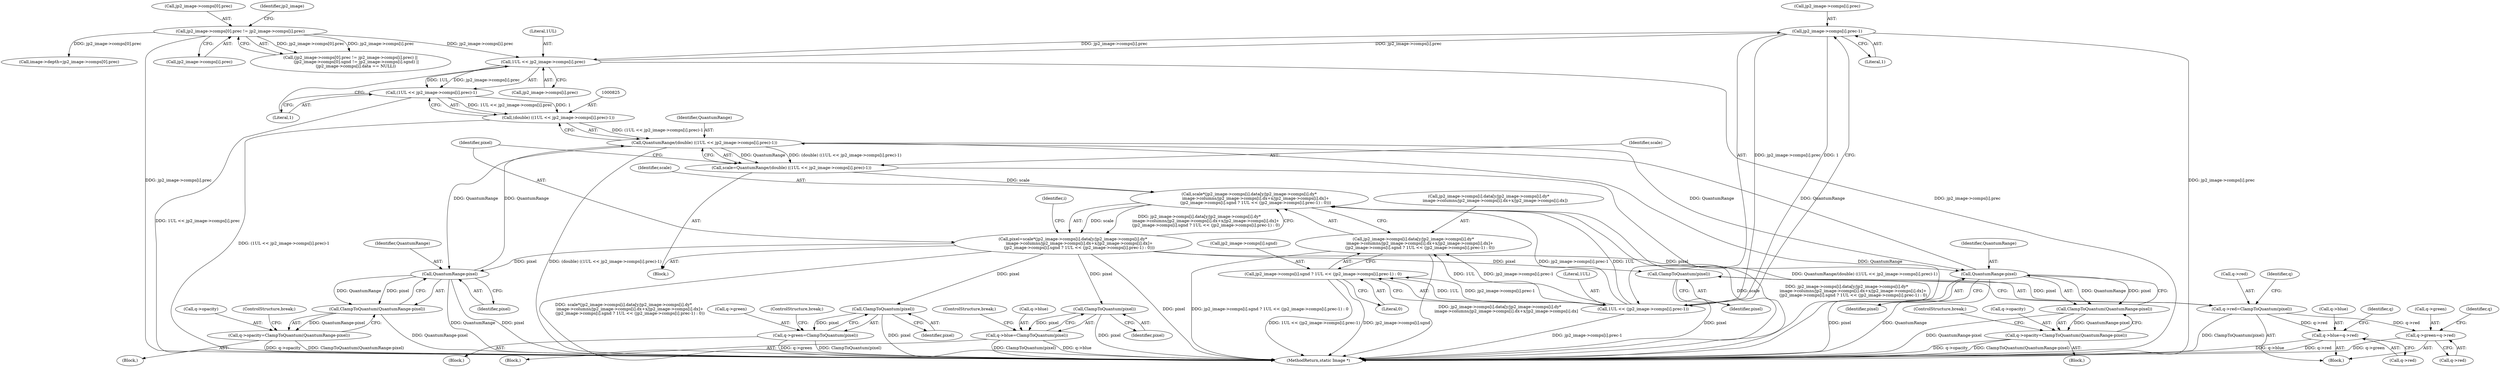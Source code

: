 digraph "0_ImageMagick_b0c5222ce31e8f941fa02ff9c7a040fb2db30dbc@pointer" {
"1000891" [label="(Call,jp2_image->comps[i].prec-1)"];
"1000827" [label="(Call,1UL << jp2_image->comps[i].prec)"];
"1000891" [label="(Call,jp2_image->comps[i].prec-1)"];
"1000556" [label="(Call,jp2_image->comps[0].prec != jp2_image->comps[i].prec)"];
"1000826" [label="(Call,(1UL << jp2_image->comps[i].prec)-1)"];
"1000824" [label="(Call,(double) ((1UL << jp2_image->comps[i].prec)-1))"];
"1000822" [label="(Call,QuantumRange/(double) ((1UL << jp2_image->comps[i].prec)-1))"];
"1000820" [label="(Call,scale=QuantumRange/(double) ((1UL << jp2_image->comps[i].prec)-1))"];
"1000839" [label="(Call,scale*(jp2_image->comps[i].data[y/jp2_image->comps[i].dy*\n          image->columns/jp2_image->comps[i].dx+x/jp2_image->comps[i].dx]+\n          (jp2_image->comps[i].sgnd ? 1UL << (jp2_image->comps[i].prec-1) : 0)))"];
"1000837" [label="(Call,pixel=scale*(jp2_image->comps[i].data[y/jp2_image->comps[i].dy*\n          image->columns/jp2_image->comps[i].dx+x/jp2_image->comps[i].dx]+\n          (jp2_image->comps[i].sgnd ? 1UL << (jp2_image->comps[i].prec-1) : 0)))"];
"1000910" [label="(Call,ClampToQuantum(pixel))"];
"1000906" [label="(Call,q->red=ClampToQuantum(pixel))"];
"1000912" [label="(Call,q->green=q->red)"];
"1000919" [label="(Call,q->blue=q->red)"];
"1000946" [label="(Call,QuantumRange-pixel)"];
"1000945" [label="(Call,ClampToQuantum(QuantumRange-pixel))"];
"1000941" [label="(Call,q->opacity=ClampToQuantum(QuantumRange-pixel))"];
"1000954" [label="(Call,ClampToQuantum(pixel))"];
"1000950" [label="(Call,q->green=ClampToQuantum(pixel))"];
"1000963" [label="(Call,ClampToQuantum(pixel))"];
"1000959" [label="(Call,q->blue=ClampToQuantum(pixel))"];
"1000973" [label="(Call,QuantumRange-pixel)"];
"1000972" [label="(Call,ClampToQuantum(QuantumRange-pixel))"];
"1000968" [label="(Call,q->opacity=ClampToQuantum(QuantumRange-pixel))"];
"1000889" [label="(Call,1UL << (jp2_image->comps[i].prec-1))"];
"1000841" [label="(Call,jp2_image->comps[i].data[y/jp2_image->comps[i].dy*\n          image->columns/jp2_image->comps[i].dx+x/jp2_image->comps[i].dx]+\n          (jp2_image->comps[i].sgnd ? 1UL << (jp2_image->comps[i].prec-1) : 0))"];
"1000881" [label="(Call,jp2_image->comps[i].sgnd ? 1UL << (jp2_image->comps[i].prec-1) : 0)"];
"1000963" [label="(Call,ClampToQuantum(pixel))"];
"1000829" [label="(Call,jp2_image->comps[i].prec)"];
"1000919" [label="(Call,q->blue=q->red)"];
"1000951" [label="(Call,q->green)"];
"1000827" [label="(Call,1UL << jp2_image->comps[i].prec)"];
"1000564" [label="(Call,jp2_image->comps[i].prec)"];
"1000889" [label="(Call,1UL << (jp2_image->comps[i].prec-1))"];
"1000968" [label="(Call,q->opacity=ClampToQuantum(QuantumRange-pixel))"];
"1000824" [label="(Call,(double) ((1UL << jp2_image->comps[i].prec)-1))"];
"1000973" [label="(Call,QuantumRange-pixel)"];
"1000948" [label="(Identifier,pixel)"];
"1000891" [label="(Call,jp2_image->comps[i].prec-1)"];
"1000946" [label="(Call,QuantumRange-pixel)"];
"1000821" [label="(Identifier,scale)"];
"1000838" [label="(Identifier,pixel)"];
"1000841" [label="(Call,jp2_image->comps[i].data[y/jp2_image->comps[i].dy*\n          image->columns/jp2_image->comps[i].dx+x/jp2_image->comps[i].dx]+\n          (jp2_image->comps[i].sgnd ? 1UL << (jp2_image->comps[i].prec-1) : 0))"];
"1000920" [label="(Call,q->blue)"];
"1000959" [label="(Call,q->blue=ClampToQuantum(pixel))"];
"1000900" [label="(Literal,0)"];
"1000627" [label="(Call,image->depth=jp2_image->comps[0].prec)"];
"1000820" [label="(Call,scale=QuantumRange/(double) ((1UL << jp2_image->comps[i].prec)-1))"];
"1000840" [label="(Identifier,scale)"];
"1000965" [label="(ControlStructure,break;)"];
"1000828" [label="(Literal,1UL)"];
"1000842" [label="(Call,jp2_image->comps[i].data[y/jp2_image->comps[i].dy*\n          image->columns/jp2_image->comps[i].dx+x/jp2_image->comps[i].dx])"];
"1000826" [label="(Call,(1UL << jp2_image->comps[i].prec)-1)"];
"1000836" [label="(Literal,1)"];
"1001016" [label="(MethodReturn,static Image *)"];
"1000576" [label="(Identifier,jp2_image)"];
"1000913" [label="(Call,q->green)"];
"1000940" [label="(Block,)"];
"1000923" [label="(Call,q->red)"];
"1000947" [label="(Identifier,QuantumRange)"];
"1000960" [label="(Call,q->blue)"];
"1000911" [label="(Identifier,pixel)"];
"1000964" [label="(Identifier,pixel)"];
"1000902" [label="(Identifier,i)"];
"1000890" [label="(Literal,1UL)"];
"1000950" [label="(Call,q->green=ClampToQuantum(pixel))"];
"1000817" [label="(Block,)"];
"1000822" [label="(Call,QuantumRange/(double) ((1UL << jp2_image->comps[i].prec)-1))"];
"1000837" [label="(Call,pixel=scale*(jp2_image->comps[i].data[y/jp2_image->comps[i].dy*\n          image->columns/jp2_image->comps[i].dx+x/jp2_image->comps[i].dx]+\n          (jp2_image->comps[i].sgnd ? 1UL << (jp2_image->comps[i].prec-1) : 0)))"];
"1000910" [label="(Call,ClampToQuantum(pixel))"];
"1000928" [label="(Identifier,q)"];
"1000954" [label="(Call,ClampToQuantum(pixel))"];
"1000899" [label="(Literal,1)"];
"1000555" [label="(Call,(jp2_image->comps[0].prec != jp2_image->comps[i].prec) ||\n         (jp2_image->comps[0].sgnd != jp2_image->comps[i].sgnd) ||\n        (jp2_image->comps[i].data == NULL))"];
"1000974" [label="(Identifier,QuantumRange)"];
"1000905" [label="(Block,)"];
"1000975" [label="(Identifier,pixel)"];
"1000969" [label="(Call,q->opacity)"];
"1000949" [label="(ControlStructure,break;)"];
"1000881" [label="(Call,jp2_image->comps[i].sgnd ? 1UL << (jp2_image->comps[i].prec-1) : 0)"];
"1000907" [label="(Call,q->red)"];
"1000906" [label="(Call,q->red=ClampToQuantum(pixel))"];
"1000916" [label="(Call,q->red)"];
"1000921" [label="(Identifier,q)"];
"1000882" [label="(Call,jp2_image->comps[i].sgnd)"];
"1000556" [label="(Call,jp2_image->comps[0].prec != jp2_image->comps[i].prec)"];
"1000839" [label="(Call,scale*(jp2_image->comps[i].data[y/jp2_image->comps[i].dy*\n          image->columns/jp2_image->comps[i].dx+x/jp2_image->comps[i].dx]+\n          (jp2_image->comps[i].sgnd ? 1UL << (jp2_image->comps[i].prec-1) : 0)))"];
"1000941" [label="(Call,q->opacity=ClampToQuantum(QuantumRange-pixel))"];
"1000958" [label="(Block,)"];
"1000933" [label="(Block,)"];
"1000914" [label="(Identifier,q)"];
"1000956" [label="(ControlStructure,break;)"];
"1000942" [label="(Call,q->opacity)"];
"1000955" [label="(Identifier,pixel)"];
"1000967" [label="(Block,)"];
"1000557" [label="(Call,jp2_image->comps[0].prec)"];
"1000912" [label="(Call,q->green=q->red)"];
"1000892" [label="(Call,jp2_image->comps[i].prec)"];
"1000823" [label="(Identifier,QuantumRange)"];
"1000976" [label="(ControlStructure,break;)"];
"1000972" [label="(Call,ClampToQuantum(QuantumRange-pixel))"];
"1000945" [label="(Call,ClampToQuantum(QuantumRange-pixel))"];
"1000891" -> "1000889"  [label="AST: "];
"1000891" -> "1000899"  [label="CFG: "];
"1000892" -> "1000891"  [label="AST: "];
"1000899" -> "1000891"  [label="AST: "];
"1000889" -> "1000891"  [label="CFG: "];
"1000891" -> "1001016"  [label="DDG: jp2_image->comps[i].prec"];
"1000891" -> "1000827"  [label="DDG: jp2_image->comps[i].prec"];
"1000891" -> "1000889"  [label="DDG: jp2_image->comps[i].prec"];
"1000891" -> "1000889"  [label="DDG: 1"];
"1000827" -> "1000891"  [label="DDG: jp2_image->comps[i].prec"];
"1000827" -> "1000826"  [label="AST: "];
"1000827" -> "1000829"  [label="CFG: "];
"1000828" -> "1000827"  [label="AST: "];
"1000829" -> "1000827"  [label="AST: "];
"1000836" -> "1000827"  [label="CFG: "];
"1000827" -> "1001016"  [label="DDG: jp2_image->comps[i].prec"];
"1000827" -> "1000826"  [label="DDG: 1UL"];
"1000827" -> "1000826"  [label="DDG: jp2_image->comps[i].prec"];
"1000556" -> "1000827"  [label="DDG: jp2_image->comps[i].prec"];
"1000556" -> "1000555"  [label="AST: "];
"1000556" -> "1000564"  [label="CFG: "];
"1000557" -> "1000556"  [label="AST: "];
"1000564" -> "1000556"  [label="AST: "];
"1000576" -> "1000556"  [label="CFG: "];
"1000555" -> "1000556"  [label="CFG: "];
"1000556" -> "1001016"  [label="DDG: jp2_image->comps[i].prec"];
"1000556" -> "1000555"  [label="DDG: jp2_image->comps[0].prec"];
"1000556" -> "1000555"  [label="DDG: jp2_image->comps[i].prec"];
"1000556" -> "1000627"  [label="DDG: jp2_image->comps[0].prec"];
"1000826" -> "1000824"  [label="AST: "];
"1000826" -> "1000836"  [label="CFG: "];
"1000836" -> "1000826"  [label="AST: "];
"1000824" -> "1000826"  [label="CFG: "];
"1000826" -> "1001016"  [label="DDG: 1UL << jp2_image->comps[i].prec"];
"1000826" -> "1000824"  [label="DDG: 1UL << jp2_image->comps[i].prec"];
"1000826" -> "1000824"  [label="DDG: 1"];
"1000824" -> "1000822"  [label="AST: "];
"1000825" -> "1000824"  [label="AST: "];
"1000822" -> "1000824"  [label="CFG: "];
"1000824" -> "1001016"  [label="DDG: (1UL << jp2_image->comps[i].prec)-1"];
"1000824" -> "1000822"  [label="DDG: (1UL << jp2_image->comps[i].prec)-1"];
"1000822" -> "1000820"  [label="AST: "];
"1000823" -> "1000822"  [label="AST: "];
"1000820" -> "1000822"  [label="CFG: "];
"1000822" -> "1001016"  [label="DDG: (double) ((1UL << jp2_image->comps[i].prec)-1)"];
"1000822" -> "1001016"  [label="DDG: QuantumRange"];
"1000822" -> "1000820"  [label="DDG: QuantumRange"];
"1000822" -> "1000820"  [label="DDG: (double) ((1UL << jp2_image->comps[i].prec)-1)"];
"1000946" -> "1000822"  [label="DDG: QuantumRange"];
"1000973" -> "1000822"  [label="DDG: QuantumRange"];
"1000822" -> "1000946"  [label="DDG: QuantumRange"];
"1000822" -> "1000973"  [label="DDG: QuantumRange"];
"1000820" -> "1000817"  [label="AST: "];
"1000821" -> "1000820"  [label="AST: "];
"1000838" -> "1000820"  [label="CFG: "];
"1000820" -> "1001016"  [label="DDG: QuantumRange/(double) ((1UL << jp2_image->comps[i].prec)-1)"];
"1000820" -> "1000839"  [label="DDG: scale"];
"1000839" -> "1000837"  [label="AST: "];
"1000839" -> "1000841"  [label="CFG: "];
"1000840" -> "1000839"  [label="AST: "];
"1000841" -> "1000839"  [label="AST: "];
"1000837" -> "1000839"  [label="CFG: "];
"1000839" -> "1001016"  [label="DDG: scale"];
"1000839" -> "1001016"  [label="DDG: jp2_image->comps[i].data[y/jp2_image->comps[i].dy*\n          image->columns/jp2_image->comps[i].dx+x/jp2_image->comps[i].dx]+\n          (jp2_image->comps[i].sgnd ? 1UL << (jp2_image->comps[i].prec-1) : 0)"];
"1000839" -> "1000837"  [label="DDG: scale"];
"1000839" -> "1000837"  [label="DDG: jp2_image->comps[i].data[y/jp2_image->comps[i].dy*\n          image->columns/jp2_image->comps[i].dx+x/jp2_image->comps[i].dx]+\n          (jp2_image->comps[i].sgnd ? 1UL << (jp2_image->comps[i].prec-1) : 0)"];
"1000889" -> "1000839"  [label="DDG: 1UL"];
"1000889" -> "1000839"  [label="DDG: jp2_image->comps[i].prec-1"];
"1000837" -> "1000817"  [label="AST: "];
"1000838" -> "1000837"  [label="AST: "];
"1000902" -> "1000837"  [label="CFG: "];
"1000837" -> "1001016"  [label="DDG: pixel"];
"1000837" -> "1001016"  [label="DDG: scale*(jp2_image->comps[i].data[y/jp2_image->comps[i].dy*\n          image->columns/jp2_image->comps[i].dx+x/jp2_image->comps[i].dx]+\n          (jp2_image->comps[i].sgnd ? 1UL << (jp2_image->comps[i].prec-1) : 0))"];
"1000837" -> "1000910"  [label="DDG: pixel"];
"1000837" -> "1000946"  [label="DDG: pixel"];
"1000837" -> "1000954"  [label="DDG: pixel"];
"1000837" -> "1000963"  [label="DDG: pixel"];
"1000837" -> "1000973"  [label="DDG: pixel"];
"1000910" -> "1000906"  [label="AST: "];
"1000910" -> "1000911"  [label="CFG: "];
"1000911" -> "1000910"  [label="AST: "];
"1000906" -> "1000910"  [label="CFG: "];
"1000910" -> "1001016"  [label="DDG: pixel"];
"1000910" -> "1000906"  [label="DDG: pixel"];
"1000906" -> "1000905"  [label="AST: "];
"1000907" -> "1000906"  [label="AST: "];
"1000914" -> "1000906"  [label="CFG: "];
"1000906" -> "1001016"  [label="DDG: ClampToQuantum(pixel)"];
"1000906" -> "1000912"  [label="DDG: q->red"];
"1000906" -> "1000919"  [label="DDG: q->red"];
"1000912" -> "1000905"  [label="AST: "];
"1000912" -> "1000916"  [label="CFG: "];
"1000913" -> "1000912"  [label="AST: "];
"1000916" -> "1000912"  [label="AST: "];
"1000921" -> "1000912"  [label="CFG: "];
"1000912" -> "1001016"  [label="DDG: q->green"];
"1000919" -> "1000905"  [label="AST: "];
"1000919" -> "1000923"  [label="CFG: "];
"1000920" -> "1000919"  [label="AST: "];
"1000923" -> "1000919"  [label="AST: "];
"1000928" -> "1000919"  [label="CFG: "];
"1000919" -> "1001016"  [label="DDG: q->blue"];
"1000919" -> "1001016"  [label="DDG: q->red"];
"1000946" -> "1000945"  [label="AST: "];
"1000946" -> "1000948"  [label="CFG: "];
"1000947" -> "1000946"  [label="AST: "];
"1000948" -> "1000946"  [label="AST: "];
"1000945" -> "1000946"  [label="CFG: "];
"1000946" -> "1001016"  [label="DDG: pixel"];
"1000946" -> "1001016"  [label="DDG: QuantumRange"];
"1000946" -> "1000945"  [label="DDG: QuantumRange"];
"1000946" -> "1000945"  [label="DDG: pixel"];
"1000945" -> "1000941"  [label="AST: "];
"1000941" -> "1000945"  [label="CFG: "];
"1000945" -> "1001016"  [label="DDG: QuantumRange-pixel"];
"1000945" -> "1000941"  [label="DDG: QuantumRange-pixel"];
"1000941" -> "1000940"  [label="AST: "];
"1000942" -> "1000941"  [label="AST: "];
"1000949" -> "1000941"  [label="CFG: "];
"1000941" -> "1001016"  [label="DDG: q->opacity"];
"1000941" -> "1001016"  [label="DDG: ClampToQuantum(QuantumRange-pixel)"];
"1000954" -> "1000950"  [label="AST: "];
"1000954" -> "1000955"  [label="CFG: "];
"1000955" -> "1000954"  [label="AST: "];
"1000950" -> "1000954"  [label="CFG: "];
"1000954" -> "1001016"  [label="DDG: pixel"];
"1000954" -> "1000950"  [label="DDG: pixel"];
"1000950" -> "1000933"  [label="AST: "];
"1000951" -> "1000950"  [label="AST: "];
"1000956" -> "1000950"  [label="CFG: "];
"1000950" -> "1001016"  [label="DDG: q->green"];
"1000950" -> "1001016"  [label="DDG: ClampToQuantum(pixel)"];
"1000963" -> "1000959"  [label="AST: "];
"1000963" -> "1000964"  [label="CFG: "];
"1000964" -> "1000963"  [label="AST: "];
"1000959" -> "1000963"  [label="CFG: "];
"1000963" -> "1001016"  [label="DDG: pixel"];
"1000963" -> "1000959"  [label="DDG: pixel"];
"1000959" -> "1000958"  [label="AST: "];
"1000960" -> "1000959"  [label="AST: "];
"1000965" -> "1000959"  [label="CFG: "];
"1000959" -> "1001016"  [label="DDG: ClampToQuantum(pixel)"];
"1000959" -> "1001016"  [label="DDG: q->blue"];
"1000973" -> "1000972"  [label="AST: "];
"1000973" -> "1000975"  [label="CFG: "];
"1000974" -> "1000973"  [label="AST: "];
"1000975" -> "1000973"  [label="AST: "];
"1000972" -> "1000973"  [label="CFG: "];
"1000973" -> "1001016"  [label="DDG: QuantumRange"];
"1000973" -> "1001016"  [label="DDG: pixel"];
"1000973" -> "1000972"  [label="DDG: QuantumRange"];
"1000973" -> "1000972"  [label="DDG: pixel"];
"1000972" -> "1000968"  [label="AST: "];
"1000968" -> "1000972"  [label="CFG: "];
"1000972" -> "1001016"  [label="DDG: QuantumRange-pixel"];
"1000972" -> "1000968"  [label="DDG: QuantumRange-pixel"];
"1000968" -> "1000967"  [label="AST: "];
"1000969" -> "1000968"  [label="AST: "];
"1000976" -> "1000968"  [label="CFG: "];
"1000968" -> "1001016"  [label="DDG: ClampToQuantum(QuantumRange-pixel)"];
"1000968" -> "1001016"  [label="DDG: q->opacity"];
"1000889" -> "1000881"  [label="AST: "];
"1000890" -> "1000889"  [label="AST: "];
"1000881" -> "1000889"  [label="CFG: "];
"1000889" -> "1001016"  [label="DDG: jp2_image->comps[i].prec-1"];
"1000889" -> "1000841"  [label="DDG: 1UL"];
"1000889" -> "1000841"  [label="DDG: jp2_image->comps[i].prec-1"];
"1000889" -> "1000881"  [label="DDG: 1UL"];
"1000889" -> "1000881"  [label="DDG: jp2_image->comps[i].prec-1"];
"1000841" -> "1000881"  [label="CFG: "];
"1000842" -> "1000841"  [label="AST: "];
"1000881" -> "1000841"  [label="AST: "];
"1000841" -> "1001016"  [label="DDG: jp2_image->comps[i].sgnd ? 1UL << (jp2_image->comps[i].prec-1) : 0"];
"1000841" -> "1001016"  [label="DDG: jp2_image->comps[i].data[y/jp2_image->comps[i].dy*\n          image->columns/jp2_image->comps[i].dx+x/jp2_image->comps[i].dx]"];
"1000881" -> "1000900"  [label="CFG: "];
"1000882" -> "1000881"  [label="AST: "];
"1000900" -> "1000881"  [label="AST: "];
"1000881" -> "1001016"  [label="DDG: jp2_image->comps[i].sgnd"];
"1000881" -> "1001016"  [label="DDG: 1UL << (jp2_image->comps[i].prec-1)"];
}
